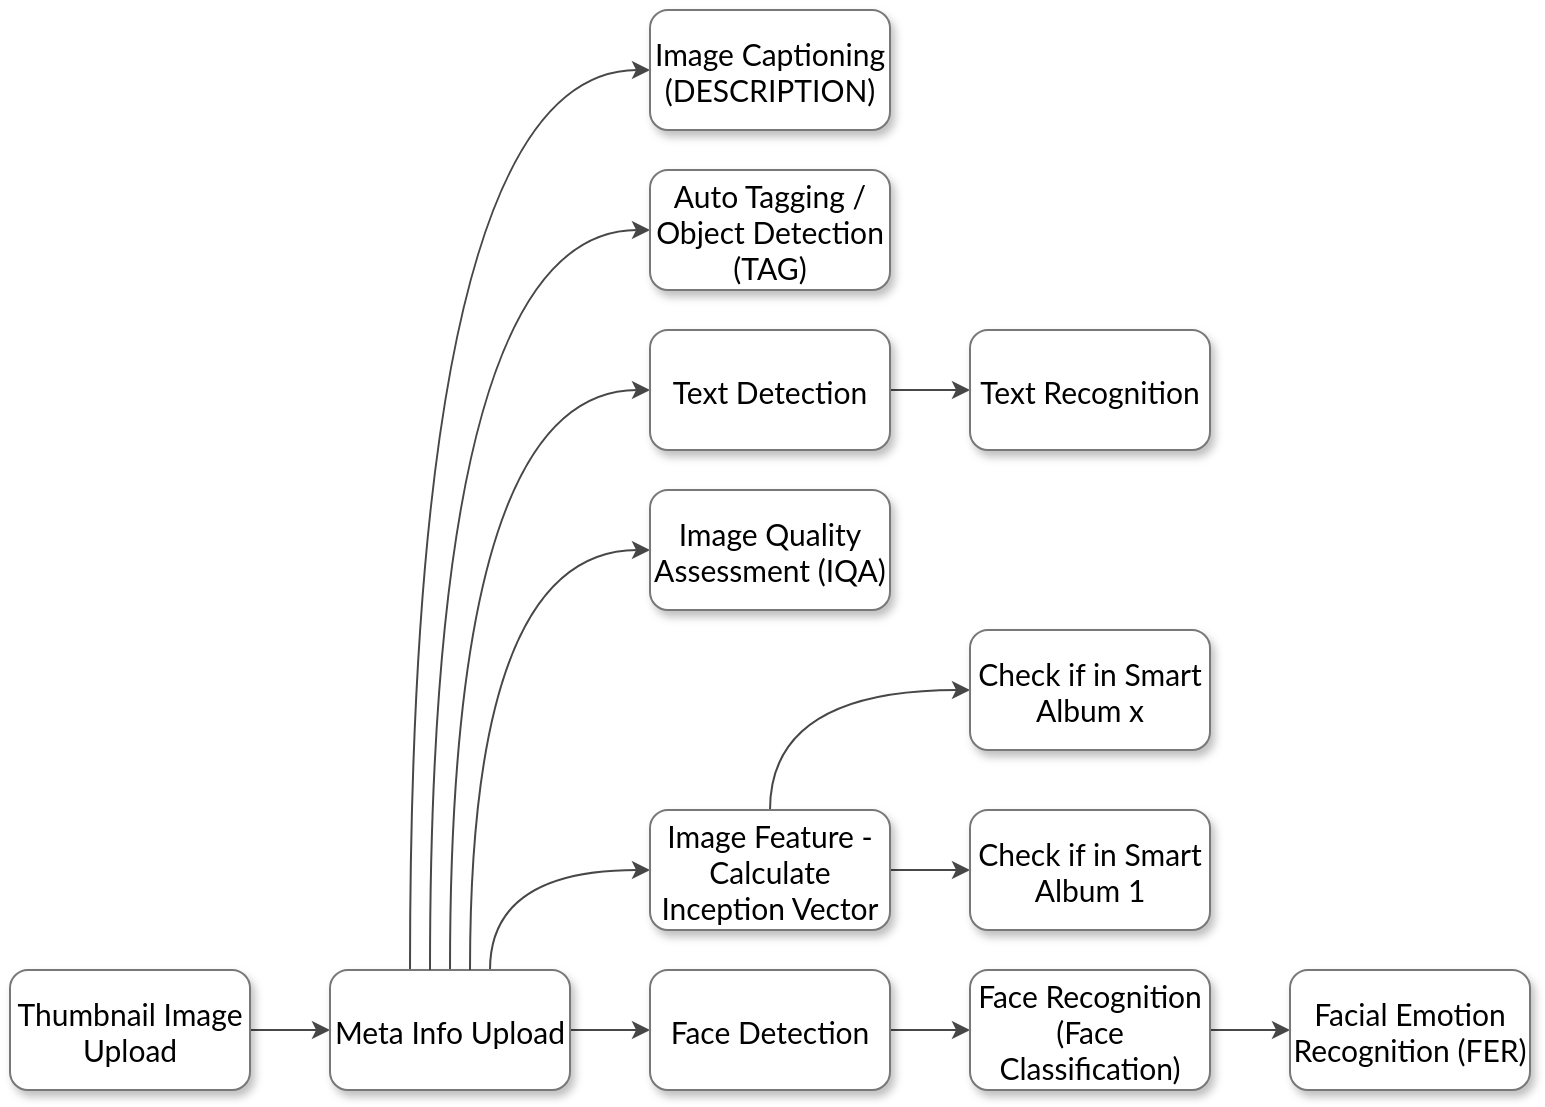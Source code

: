 <mxfile version="13.0.1" type="device"><diagram id="bAPmd0HPNSJh3vRAY8_M" name="Page-1"><mxGraphModel dx="420" dy="823" grid="1" gridSize="10" guides="1" tooltips="1" connect="1" arrows="1" fold="1" page="1" pageScale="1" pageWidth="850" pageHeight="1100" math="0" shadow="0" extFonts="Work Sans^https://fonts.googleapis.com/css?family=Work+Sans|Poppins^https://fonts.googleapis.com/css?family=Poppins|Karla^https://fonts.googleapis.com/css?family=Karla|Arima^https://fonts.googleapis.com/css?family=Arima|Roboto^https://fonts.googleapis.com/css?family=Roboto|Source Sans^https://fonts.googleapis.com/css?family=Source+Sans|Lato^https://fonts.googleapis.com/css?family=Lato"><root><mxCell id="0"/><mxCell id="1" parent="0"/><mxCell id="73qMuYwPGhFNgWhZEUJh-3" value="" style="edgeStyle=orthogonalEdgeStyle;rounded=0;orthogonalLoop=1;jettySize=auto;html=1;fontSize=15;align=center;verticalAlign=middle;fontStyle=1;horizontal=1;spacingTop=0;spacing=2;strokeWidth=1;fillColor=#eeeeee;strokeColor=#474747;fontFamily=Lato;FType=g;labelBorderColor=none;curved=1;" edge="1" parent="1" source="73qMuYwPGhFNgWhZEUJh-1" target="73qMuYwPGhFNgWhZEUJh-2"><mxGeometry relative="1" as="geometry"/></mxCell><mxCell id="73qMuYwPGhFNgWhZEUJh-1" value="Thumbnail Image Upload" style="rounded=1;whiteSpace=wrap;html=1;fontSize=15;align=center;verticalAlign=middle;fontStyle=0;horizontal=1;spacingTop=0;spacing=2;strokeWidth=1;fontFamily=Lato;FType=g;labelBorderColor=none;shadow=1;gradientDirection=north;strokeColor=#787878;fillColor=#ffffff;" vertex="1" parent="1"><mxGeometry x="40" y="520" width="120" height="60" as="geometry"/></mxCell><mxCell id="73qMuYwPGhFNgWhZEUJh-5" value="" style="edgeStyle=orthogonalEdgeStyle;rounded=0;orthogonalLoop=1;jettySize=auto;html=1;fontSize=15;align=center;verticalAlign=middle;fontStyle=1;horizontal=1;spacingTop=0;spacing=2;strokeWidth=1;fillColor=#eeeeee;strokeColor=#474747;fontFamily=Lato;FType=g;labelBorderColor=none;curved=1;" edge="1" parent="1" source="73qMuYwPGhFNgWhZEUJh-2" target="73qMuYwPGhFNgWhZEUJh-4"><mxGeometry relative="1" as="geometry"><Array as="points"><mxPoint x="280" y="470"/></Array></mxGeometry></mxCell><mxCell id="73qMuYwPGhFNgWhZEUJh-7" value="" style="edgeStyle=orthogonalEdgeStyle;rounded=0;orthogonalLoop=1;jettySize=auto;html=1;fontSize=15;align=center;verticalAlign=middle;fontStyle=1;horizontal=1;spacingTop=0;spacing=2;strokeWidth=1;fillColor=#eeeeee;strokeColor=#474747;fontFamily=Lato;FType=g;labelBorderColor=none;curved=1;" edge="1" parent="1" source="73qMuYwPGhFNgWhZEUJh-2" target="73qMuYwPGhFNgWhZEUJh-6"><mxGeometry relative="1" as="geometry"/></mxCell><mxCell id="73qMuYwPGhFNgWhZEUJh-15" value="" style="edgeStyle=orthogonalEdgeStyle;rounded=0;orthogonalLoop=1;jettySize=auto;html=1;exitX=1;exitY=0.5;exitDx=0;exitDy=0;fontSize=15;align=center;verticalAlign=middle;fontStyle=1;horizontal=1;spacingTop=0;spacing=2;strokeWidth=1;fillColor=#eeeeee;strokeColor=#474747;fontFamily=Lato;FType=g;labelBorderColor=none;shadow=0;curved=1;" edge="1" parent="1" source="73qMuYwPGhFNgWhZEUJh-4" target="73qMuYwPGhFNgWhZEUJh-14"><mxGeometry relative="1" as="geometry"/></mxCell><mxCell id="73qMuYwPGhFNgWhZEUJh-20" value="" style="edgeStyle=orthogonalEdgeStyle;rounded=0;orthogonalLoop=1;jettySize=auto;html=1;fontSize=15;align=center;verticalAlign=middle;fontStyle=1;horizontal=1;spacingTop=0;spacing=2;strokeWidth=1;fillColor=#eeeeee;strokeColor=#474747;fontFamily=Lato;FType=g;labelBorderColor=none;curved=1;" edge="1" parent="1" source="73qMuYwPGhFNgWhZEUJh-2" target="73qMuYwPGhFNgWhZEUJh-19"><mxGeometry relative="1" as="geometry"><Array as="points"><mxPoint x="260" y="230"/></Array></mxGeometry></mxCell><mxCell id="73qMuYwPGhFNgWhZEUJh-35" style="edgeStyle=orthogonalEdgeStyle;rounded=0;orthogonalLoop=1;jettySize=auto;html=1;entryX=0;entryY=0.5;entryDx=0;entryDy=0;startArrow=none;startFill=0;endArrow=classic;endFill=1;strokeWidth=1;fontSize=15;align=center;verticalAlign=middle;fontStyle=1;horizontal=1;spacingTop=0;spacing=2;fillColor=#eeeeee;strokeColor=#474747;fontFamily=Lato;FType=g;labelBorderColor=none;curved=1;" edge="1" parent="1" source="73qMuYwPGhFNgWhZEUJh-2" target="73qMuYwPGhFNgWhZEUJh-33"><mxGeometry relative="1" as="geometry"><Array as="points"><mxPoint x="240" y="70"/></Array></mxGeometry></mxCell><mxCell id="73qMuYwPGhFNgWhZEUJh-2" value="Meta Info Upload" style="rounded=1;whiteSpace=wrap;html=1;fontSize=15;align=center;verticalAlign=middle;fontStyle=0;horizontal=1;spacingTop=0;spacing=2;strokeWidth=1;fontFamily=Lato;FType=g;labelBorderColor=none;shadow=1;gradientDirection=north;strokeColor=#787878;fillColor=#ffffff;" vertex="1" parent="1"><mxGeometry x="200" y="520" width="120" height="60" as="geometry"/></mxCell><mxCell id="73qMuYwPGhFNgWhZEUJh-22" value="" style="edgeStyle=orthogonalEdgeStyle;rounded=0;orthogonalLoop=1;jettySize=auto;html=1;fontSize=15;align=center;verticalAlign=middle;fontStyle=1;horizontal=1;spacingTop=0;spacing=2;strokeWidth=1;fillColor=#eeeeee;strokeColor=#474747;fontFamily=Lato;FType=g;labelBorderColor=none;curved=1;" edge="1" parent="1" source="73qMuYwPGhFNgWhZEUJh-19" target="73qMuYwPGhFNgWhZEUJh-21"><mxGeometry relative="1" as="geometry"/></mxCell><mxCell id="73qMuYwPGhFNgWhZEUJh-19" value="Text Detection" style="rounded=1;whiteSpace=wrap;html=1;fontSize=15;align=center;verticalAlign=middle;fontStyle=0;horizontal=1;spacingTop=0;spacing=2;strokeWidth=1;fontFamily=Lato;FType=g;labelBorderColor=none;shadow=1;gradientDirection=north;strokeColor=#787878;fillColor=#ffffff;" vertex="1" parent="1"><mxGeometry x="360" y="200" width="120" height="60" as="geometry"/></mxCell><mxCell id="73qMuYwPGhFNgWhZEUJh-21" value="Text Recognition" style="rounded=1;whiteSpace=wrap;html=1;fontSize=15;align=center;verticalAlign=middle;fontStyle=0;horizontal=1;spacingTop=0;spacing=2;strokeWidth=1;fontFamily=Lato;FType=g;labelBorderColor=none;shadow=1;gradientDirection=north;strokeColor=#787878;fillColor=#ffffff;" vertex="1" parent="1"><mxGeometry x="520" y="200" width="120" height="60" as="geometry"/></mxCell><mxCell id="73qMuYwPGhFNgWhZEUJh-14" value="Check if in Smart Album 1" style="rounded=1;whiteSpace=wrap;html=1;fontSize=15;align=center;verticalAlign=middle;fontStyle=0;horizontal=1;spacingTop=0;spacing=2;strokeWidth=1;fontFamily=Lato;FType=g;labelBorderColor=none;shadow=1;gradientDirection=north;strokeColor=#787878;fillColor=#ffffff;" vertex="1" parent="1"><mxGeometry x="520" y="440" width="120" height="60" as="geometry"/></mxCell><mxCell id="73qMuYwPGhFNgWhZEUJh-9" value="" style="edgeStyle=orthogonalEdgeStyle;rounded=0;orthogonalLoop=1;jettySize=auto;html=1;fontSize=15;align=center;verticalAlign=middle;fontStyle=1;horizontal=1;spacingTop=0;spacing=2;strokeWidth=1;fillColor=#eeeeee;strokeColor=#474747;fontFamily=Lato;FType=g;labelBorderColor=none;shadow=0;curved=1;" edge="1" parent="1" source="73qMuYwPGhFNgWhZEUJh-6" target="73qMuYwPGhFNgWhZEUJh-8"><mxGeometry relative="1" as="geometry"/></mxCell><mxCell id="73qMuYwPGhFNgWhZEUJh-6" value="Face Detection" style="rounded=1;whiteSpace=wrap;html=1;fontSize=15;align=center;verticalAlign=middle;fontStyle=0;horizontal=1;spacingTop=0;spacing=2;strokeWidth=1;fontFamily=Lato;FType=g;labelBorderColor=none;shadow=1;gradientDirection=north;strokeColor=#787878;fillColor=#ffffff;" vertex="1" parent="1"><mxGeometry x="360" y="520" width="120" height="60" as="geometry"/></mxCell><mxCell id="73qMuYwPGhFNgWhZEUJh-11" value="" style="edgeStyle=orthogonalEdgeStyle;rounded=0;orthogonalLoop=1;jettySize=auto;html=1;fontSize=15;align=center;verticalAlign=middle;fontStyle=1;horizontal=1;spacingTop=0;spacing=2;strokeWidth=1;fillColor=#eeeeee;strokeColor=#474747;fontFamily=Lato;FType=g;labelBorderColor=none;shadow=0;curved=1;" edge="1" parent="1" source="73qMuYwPGhFNgWhZEUJh-8" target="73qMuYwPGhFNgWhZEUJh-10"><mxGeometry relative="1" as="geometry"/></mxCell><mxCell id="73qMuYwPGhFNgWhZEUJh-8" value="Face Recognition&lt;br style=&quot;font-size: 15px;&quot;&gt;(Face Classification)" style="rounded=1;whiteSpace=wrap;html=1;fontSize=15;align=center;verticalAlign=middle;fontStyle=0;horizontal=1;spacingTop=0;spacing=2;strokeWidth=1;fontFamily=Lato;FType=g;labelBorderColor=none;shadow=1;gradientDirection=north;strokeColor=#787878;fillColor=#ffffff;" vertex="1" parent="1"><mxGeometry x="520" y="520" width="120" height="60" as="geometry"/></mxCell><mxCell id="73qMuYwPGhFNgWhZEUJh-10" value="Facial Emotion Recognition (FER)" style="rounded=1;whiteSpace=wrap;html=1;fontSize=15;align=center;verticalAlign=middle;fontStyle=0;horizontal=1;spacingTop=0;spacing=2;strokeWidth=1;fontFamily=Lato;FType=g;labelBorderColor=none;shadow=1;gradientDirection=north;strokeColor=#787878;fillColor=#ffffff;" vertex="1" parent="1"><mxGeometry x="680" y="520" width="120" height="60" as="geometry"/></mxCell><mxCell id="73qMuYwPGhFNgWhZEUJh-13" value="" style="edgeStyle=orthogonalEdgeStyle;rounded=0;orthogonalLoop=1;jettySize=auto;html=1;fontSize=15;align=center;verticalAlign=middle;fontStyle=1;horizontal=1;spacingTop=0;spacing=2;strokeWidth=1;fillColor=#eeeeee;strokeColor=#474747;fontFamily=Lato;FType=g;labelBorderColor=none;curved=1;" edge="1" parent="1" source="73qMuYwPGhFNgWhZEUJh-2" target="73qMuYwPGhFNgWhZEUJh-12"><mxGeometry relative="1" as="geometry"><Array as="points"><mxPoint x="250" y="150"/></Array></mxGeometry></mxCell><mxCell id="73qMuYwPGhFNgWhZEUJh-17" value="" style="edgeStyle=orthogonalEdgeStyle;rounded=0;orthogonalLoop=1;jettySize=auto;html=1;fontSize=15;align=center;verticalAlign=middle;fontStyle=1;horizontal=1;spacingTop=0;spacing=2;strokeWidth=1;fillColor=#eeeeee;strokeColor=#474747;fontFamily=Lato;FType=g;labelBorderColor=none;curved=1;" edge="1" parent="1" source="73qMuYwPGhFNgWhZEUJh-2" target="73qMuYwPGhFNgWhZEUJh-16"><mxGeometry relative="1" as="geometry"><Array as="points"><mxPoint x="270" y="310"/></Array></mxGeometry></mxCell><mxCell id="73qMuYwPGhFNgWhZEUJh-29" value="" style="edgeStyle=orthogonalEdgeStyle;rounded=0;orthogonalLoop=1;jettySize=auto;html=1;fontSize=15;align=center;verticalAlign=middle;fontStyle=1;horizontal=1;spacingTop=0;spacing=2;strokeWidth=1;fillColor=#eeeeee;strokeColor=#474747;fontFamily=Lato;FType=g;labelBorderColor=none;curved=1;" edge="1" parent="1" source="73qMuYwPGhFNgWhZEUJh-4" target="73qMuYwPGhFNgWhZEUJh-28"><mxGeometry relative="1" as="geometry"><Array as="points"><mxPoint x="420" y="380"/></Array></mxGeometry></mxCell><mxCell id="73qMuYwPGhFNgWhZEUJh-4" value="Image Feature - Calculate Inception Vector" style="rounded=1;whiteSpace=wrap;html=1;fontSize=15;align=center;verticalAlign=middle;fontStyle=0;horizontal=1;spacingTop=0;spacing=2;strokeWidth=1;fontFamily=Lato;FType=g;labelBorderColor=none;shadow=1;gradientDirection=north;strokeColor=#787878;fillColor=#ffffff;" vertex="1" parent="1"><mxGeometry x="360" y="440" width="120" height="60" as="geometry"/></mxCell><mxCell id="73qMuYwPGhFNgWhZEUJh-28" value="Check if in Smart Album x" style="rounded=1;whiteSpace=wrap;html=1;fontSize=15;align=center;verticalAlign=middle;fontStyle=0;horizontal=1;spacingTop=0;spacing=2;strokeWidth=1;fontFamily=Lato;FType=g;labelBorderColor=none;shadow=1;gradientDirection=north;strokeColor=#787878;fillColor=#ffffff;" vertex="1" parent="1"><mxGeometry x="520" y="350" width="120" height="60" as="geometry"/></mxCell><mxCell id="73qMuYwPGhFNgWhZEUJh-16" value="Image Quality Assessment (IQA)" style="rounded=1;whiteSpace=wrap;html=1;fontSize=15;align=center;verticalAlign=middle;fontStyle=0;horizontal=1;spacingTop=0;spacing=2;strokeWidth=1;fontFamily=Lato;FType=g;labelBorderColor=none;shadow=1;gradientDirection=north;strokeColor=#787878;fillColor=#ffffff;" vertex="1" parent="1"><mxGeometry x="360" y="280" width="120" height="60" as="geometry"/></mxCell><mxCell id="73qMuYwPGhFNgWhZEUJh-12" value="Auto Tagging / Object Detection (TAG)" style="rounded=1;whiteSpace=wrap;html=1;fontSize=15;align=center;verticalAlign=middle;fontStyle=0;horizontal=1;spacingTop=0;spacing=2;strokeWidth=1;fontFamily=Lato;FType=g;labelBorderColor=none;shadow=1;gradientDirection=north;strokeColor=#787878;fillColor=#ffffff;" vertex="1" parent="1"><mxGeometry x="360" y="120" width="120" height="60" as="geometry"/></mxCell><mxCell id="73qMuYwPGhFNgWhZEUJh-33" value="Image Captioning&lt;br style=&quot;font-size: 15px;&quot;&gt;(DESCRIPTION)" style="rounded=1;whiteSpace=wrap;html=1;fontSize=15;align=center;verticalAlign=middle;fontStyle=0;horizontal=1;spacingTop=0;spacing=2;strokeWidth=1;fontFamily=Lato;FType=g;labelBorderColor=none;shadow=1;gradientDirection=north;strokeColor=#787878;fillColor=#ffffff;" vertex="1" parent="1"><mxGeometry x="360" y="40" width="120" height="60" as="geometry"/></mxCell><mxCell id="73qMuYwPGhFNgWhZEUJh-36" value="" style="shape=image;html=1;verticalAlign=middle;verticalLabelPosition=bottom;labelBackgroundColor=#ffffff;imageAspect=0;aspect=fixed;image=https://cdn0.iconfinder.com/data/icons/zondicons/20/dots-horizontal-triple-128.png;fontSize=15;align=center;fontStyle=1;horizontal=1;spacingTop=0;spacing=2;strokeWidth=1;fillColor=#eeeeee;strokeColor=#474747;fontFamily=Lato;FType=g;labelBorderColor=none;" vertex="1" parent="1"><mxGeometry x="570" y="415" width="20" height="20" as="geometry"/></mxCell></root></mxGraphModel></diagram></mxfile>